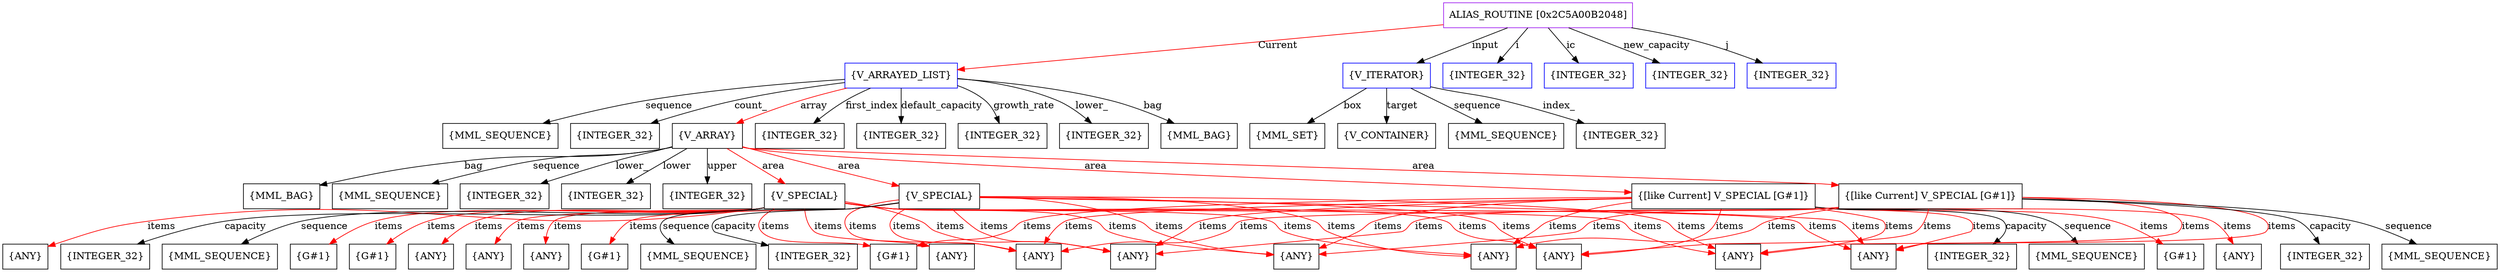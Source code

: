 digraph g {
	node [shape=box]
	b1[color=purple label=<ALIAS_ROUTINE [0x2C5A00B2048]>]
	b2[color=blue label=<{V_ARRAYED_LIST}>]
	b3[label=<{INTEGER_32}>]
	b4[label=<{INTEGER_32}>]
	b5[label=<{INTEGER_32}>]
	b6[label=<{MML_BAG}>]
	b7[label=<{MML_SEQUENCE}>]
	b8[label=<{INTEGER_32}>]
	b9[label=<{V_ARRAY}>]
	b10[label=<{MML_BAG}>]
	b11[label=<{MML_SEQUENCE}>]
	b12[label=<{INTEGER_32}>]
	b13[label=<{INTEGER_32}>]
	b14[label=<{INTEGER_32}>]
	b15[label=<{V_SPECIAL}>]
	b16[label=<{G#1}>]
	b17[label=<{G#1}>]
	b18[label=<{G#1}>]
	b19[label=<{ANY}>]
	b20[label=<{ANY}>]
	b21[label=<{ANY}>]
	b22[label=<{ANY}>]
	b23[label=<{ANY}>]
	b24[label=<{ANY}>]
	b25[label=<{ANY}>]
	b26[label=<{ANY}>]
	b27[label=<{ANY}>]
	b28[label=<{ANY}>]
	b29[label=<{ANY}>]
	b30[label=<{INTEGER_32}>]
	b31[label=<{MML_SEQUENCE}>]
	b32[label=<{V_SPECIAL}>]
	b33[label=<{G#1}>]
	b34[label=<{ANY}>]
	b35[label=<{INTEGER_32}>]
	b36[label=<{MML_SEQUENCE}>]
	b37[label=<{[like Current] V_SPECIAL [G#1]}>]
	b38[label=<{G#1}>]
	b39[label=<{ANY}>]
	b40[label=<{INTEGER_32}>]
	b41[label=<{MML_SEQUENCE}>]
	b42[label=<{[like Current] V_SPECIAL [G#1]}>]
	b43[label=<{INTEGER_32}>]
	b44[label=<{MML_SEQUENCE}>]
	b45[label=<{INTEGER_32}>]
	b46[color=blue label=<{V_ITERATOR}>]
	b47[label=<{MML_SET}>]
	b48[label=<{V_CONTAINER}>]
	b49[label=<{MML_SEQUENCE}>]
	b50[label=<{INTEGER_32}>]
	b51[color=blue label=<{INTEGER_32}>]
	b52[color=blue label=<{INTEGER_32}>]
	b53[color=blue label=<{INTEGER_32}>]
	b54[color=blue label=<{INTEGER_32}>]
	b1->b2[color=red label=<Current>]
	b2->b3[label=<default_capacity>]
	b2->b4[label=<growth_rate>]
	b2->b5[label=<lower_>]
	b2->b6[label=<bag>]
	b2->b7[label=<sequence>]
	b2->b8[label=<count_>]
	b2->b9[color=red label=<array>]
	b9->b10[label=<bag>]
	b9->b11[label=<sequence>]
	b9->b12[label=<lower_>]
	b9->b13[label=<lower>]
	b9->b14[label=<upper>]
	b9->b15[color=red label=<area>]
	b15->b16[color=red label=<items>]
	b15->b17[color=red label=<items>]
	b15->b18[color=red label=<items>]
	b15->b19[color=red label=<items>]
	b15->b20[color=red label=<items>]
	b15->b21[color=red label=<items>]
	b15->b22[color=red label=<items>]
	b15->b23[color=red label=<items>]
	b15->b24[color=red label=<items>]
	b15->b25[color=red label=<items>]
	b15->b26[color=red label=<items>]
	b15->b27[color=red label=<items>]
	b15->b28[color=red label=<items>]
	b15->b29[color=red label=<items>]
	b15->b30[label=<capacity>]
	b15->b31[label=<sequence>]
	b9->b32[color=red label=<area>]
	b32->b33[color=red label=<items>]
	b32->b34[color=red label=<items>]
	b32->b23[color=red label=<items>]
	b32->b24[color=red label=<items>]
	b32->b25[color=red label=<items>]
	b32->b26[color=red label=<items>]
	b32->b27[color=red label=<items>]
	b32->b28[color=red label=<items>]
	b32->b29[color=red label=<items>]
	b32->b35[label=<capacity>]
	b32->b36[label=<sequence>]
	b9->b37[color=red label=<area>]
	b37->b38[color=red label=<items>]
	b37->b18[color=red label=<items>]
	b37->b39[color=red label=<items>]
	b37->b23[color=red label=<items>]
	b37->b24[color=red label=<items>]
	b37->b25[color=red label=<items>]
	b37->b26[color=red label=<items>]
	b37->b27[color=red label=<items>]
	b37->b28[color=red label=<items>]
	b37->b29[color=red label=<items>]
	b37->b40[label=<capacity>]
	b37->b41[label=<sequence>]
	b9->b42[color=red label=<area>]
	b42->b23[color=red label=<items>]
	b42->b24[color=red label=<items>]
	b42->b25[color=red label=<items>]
	b42->b26[color=red label=<items>]
	b42->b27[color=red label=<items>]
	b42->b28[color=red label=<items>]
	b42->b29[color=red label=<items>]
	b42->b43[label=<capacity>]
	b42->b44[label=<sequence>]
	b2->b45[label=<first_index>]
	b1->b46[label=<input>]
	b46->b47[label=<box>]
	b46->b48[label=<target>]
	b46->b49[label=<sequence>]
	b46->b50[label=<index_>]
	b1->b51[label=<i>]
	b1->b52[label=<ic>]
	b1->b53[label=<new_capacity>]
	b1->b54[label=<j>]
}
